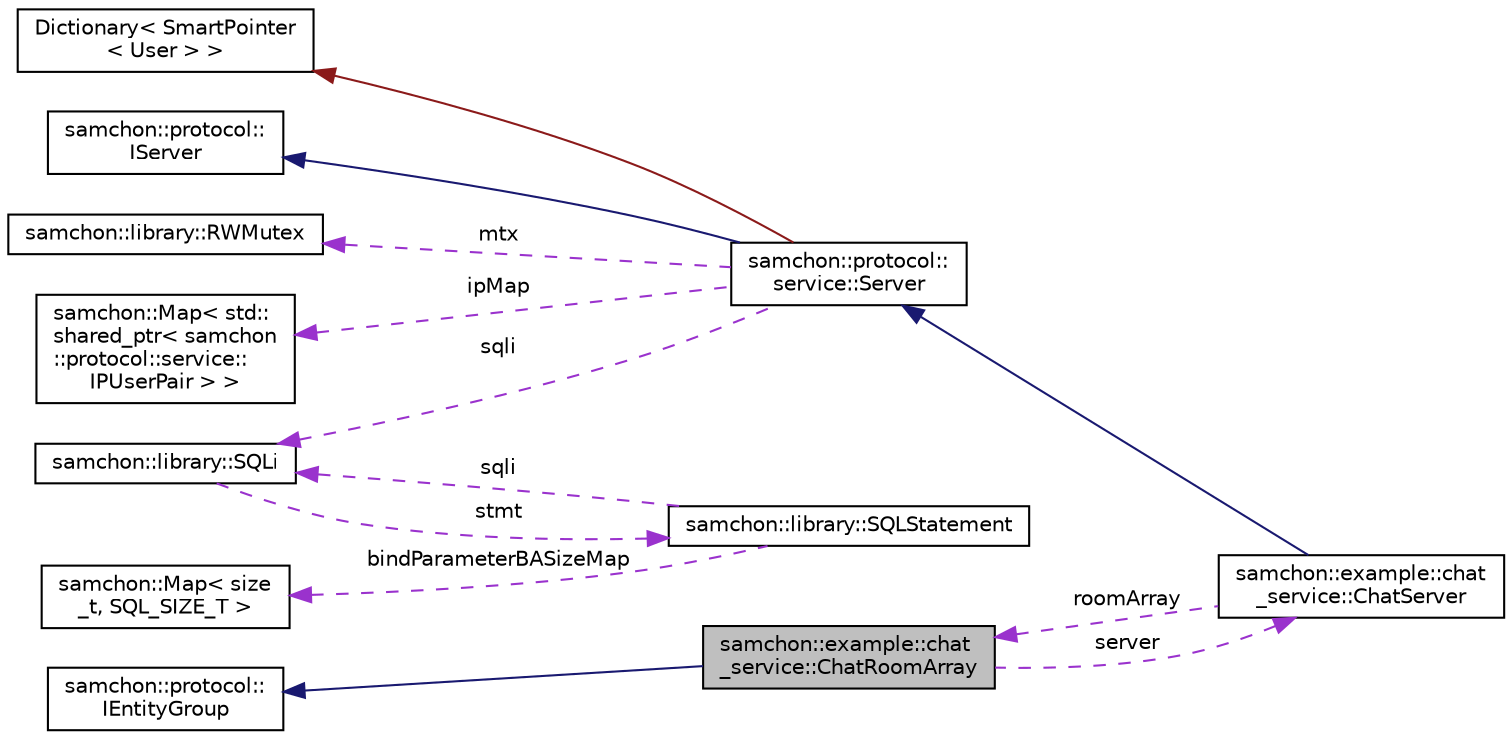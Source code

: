 digraph "samchon::example::chat_service::ChatRoomArray"
{
  edge [fontname="Helvetica",fontsize="10",labelfontname="Helvetica",labelfontsize="10"];
  node [fontname="Helvetica",fontsize="10",shape=record];
  rankdir="LR";
  Node1 [label="samchon::example::chat\l_service::ChatRoomArray",height=0.2,width=0.4,color="black", fillcolor="grey75", style="filled", fontcolor="black"];
  Node2 -> Node1 [dir="back",color="midnightblue",fontsize="10",style="solid",fontname="Helvetica"];
  Node2 [label="samchon::protocol::\lIEntityGroup",height=0.2,width=0.4,color="black", fillcolor="white", style="filled",URL="$d9/d4c/classsamchon_1_1protocol_1_1IEntityGroup.html",tooltip="An iternface for entity group. "];
  Node3 -> Node1 [dir="back",color="darkorchid3",fontsize="10",style="dashed",label=" server" ,fontname="Helvetica"];
  Node3 [label="samchon::example::chat\l_service::ChatServer",height=0.2,width=0.4,color="black", fillcolor="white", style="filled",URL="$da/d56/classsamchon_1_1example_1_1chat__service_1_1ChatServer.html",tooltip="A chat server. "];
  Node4 -> Node3 [dir="back",color="midnightblue",fontsize="10",style="solid",fontname="Helvetica"];
  Node4 [label="samchon::protocol::\lservice::Server",height=0.2,width=0.4,color="black", fillcolor="white", style="filled",URL="$d9/d35/classsamchon_1_1protocol_1_1service_1_1Server.html",tooltip="A server for (cloud) service. "];
  Node5 -> Node4 [dir="back",color="firebrick4",fontsize="10",style="solid",fontname="Helvetica"];
  Node5 [label="Dictionary\< SmartPointer\l\< User \> \>",height=0.2,width=0.4,color="black", fillcolor="white", style="filled",URL="$d1/d4e/classsamchon_1_1Map.html",tooltip="Customized std::map. "];
  Node6 -> Node4 [dir="back",color="midnightblue",fontsize="10",style="solid",fontname="Helvetica"];
  Node6 [label="samchon::protocol::\lIServer",height=0.2,width=0.4,color="black", fillcolor="white", style="filled",URL="$d4/de8/classsamchon_1_1protocol_1_1IServer.html",tooltip="An interface of a physical server. "];
  Node7 -> Node4 [dir="back",color="darkorchid3",fontsize="10",style="dashed",label=" mtx" ,fontname="Helvetica"];
  Node7 [label="samchon::library::RWMutex",height=0.2,width=0.4,color="black", fillcolor="white", style="filled",URL="$df/d85/classsamchon_1_1library_1_1RWMutex.html",tooltip="rw_mutex "];
  Node8 -> Node4 [dir="back",color="darkorchid3",fontsize="10",style="dashed",label=" ipMap" ,fontname="Helvetica"];
  Node8 [label="samchon::Map\< std::\lshared_ptr\< samchon\l::protocol::service::\lIPUserPair \> \>",height=0.2,width=0.4,color="black", fillcolor="white", style="filled",URL="$d1/d4e/classsamchon_1_1Map.html"];
  Node9 -> Node4 [dir="back",color="darkorchid3",fontsize="10",style="dashed",label=" sqli" ,fontname="Helvetica"];
  Node9 [label="samchon::library::SQLi",height=0.2,width=0.4,color="black", fillcolor="white", style="filled",URL="$d9/d2f/classsamchon_1_1library_1_1SQLi.html",tooltip="A SQL interface; DBMS connector. "];
  Node10 -> Node9 [dir="back",color="darkorchid3",fontsize="10",style="dashed",label=" stmt" ,fontname="Helvetica"];
  Node10 [label="samchon::library::SQLStatement",height=0.2,width=0.4,color="black", fillcolor="white", style="filled",URL="$de/def/classsamchon_1_1library_1_1SQLStatement.html",tooltip="A sql statement. "];
  Node11 -> Node10 [dir="back",color="darkorchid3",fontsize="10",style="dashed",label=" bindParameterBASizeMap" ,fontname="Helvetica"];
  Node11 [label="samchon::Map\< size\l_t, SQL_SIZE_T \>",height=0.2,width=0.4,color="black", fillcolor="white", style="filled",URL="$d1/d4e/classsamchon_1_1Map.html"];
  Node9 -> Node10 [dir="back",color="darkorchid3",fontsize="10",style="dashed",label=" sqli" ,fontname="Helvetica"];
  Node1 -> Node3 [dir="back",color="darkorchid3",fontsize="10",style="dashed",label=" roomArray" ,fontname="Helvetica"];
}
